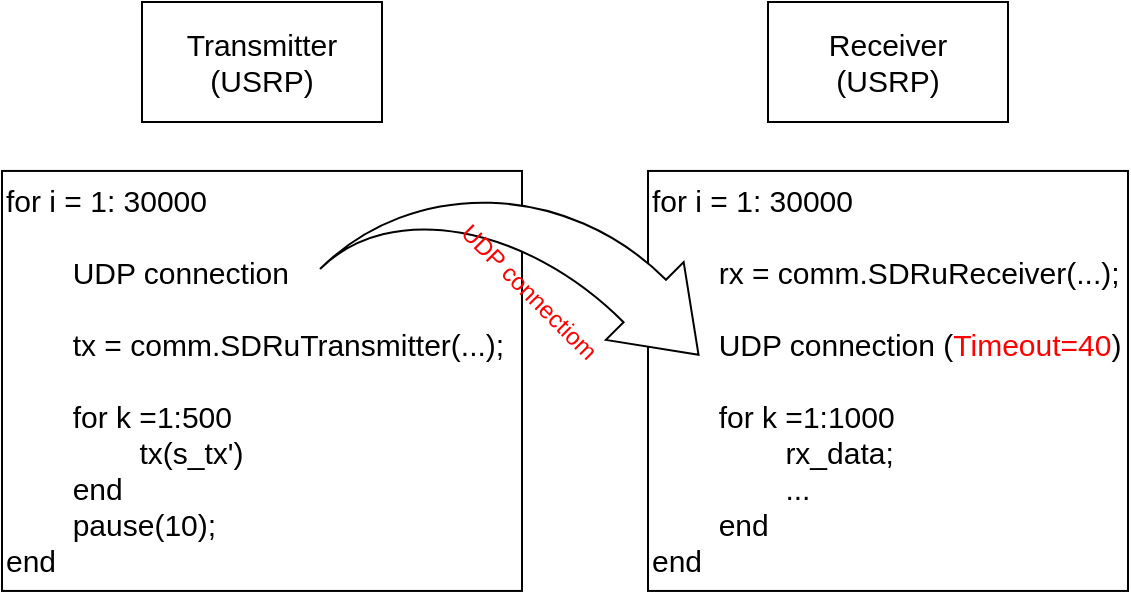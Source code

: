 <mxfile version="22.1.11" type="github">
  <diagram name="Page-1" id="gv2XXGUPY00xqv7m-K2-">
    <mxGraphModel dx="1050" dy="693" grid="1" gridSize="10" guides="1" tooltips="1" connect="1" arrows="1" fold="1" page="1" pageScale="1" pageWidth="827" pageHeight="1169" math="0" shadow="0">
      <root>
        <mxCell id="0" />
        <mxCell id="1" parent="0" />
        <mxCell id="AaFce5voz4AovUXJyXVV-1" value="Transmitter&lt;br&gt;(USRP)" style="rounded=0;whiteSpace=wrap;html=1;fontSize=15;" vertex="1" parent="1">
          <mxGeometry x="197" y="100" width="120" height="60" as="geometry" />
        </mxCell>
        <mxCell id="AaFce5voz4AovUXJyXVV-2" value="Receiver&lt;br style=&quot;border-color: var(--border-color); font-size: 15px;&quot;&gt;&lt;span style=&quot;font-size: 15px;&quot;&gt;(USRP)&lt;/span&gt;" style="rounded=0;whiteSpace=wrap;html=1;fontSize=15;" vertex="1" parent="1">
          <mxGeometry x="510" y="100" width="120" height="60" as="geometry" />
        </mxCell>
        <mxCell id="AaFce5voz4AovUXJyXVV-5" value="for i = 1: 30000&lt;br&gt;&lt;br style=&quot;border-color: var(--border-color); font-size: 15px;&quot;&gt;&lt;span style=&quot;white-space: pre; font-size: 15px;&quot;&gt;&#x9;&lt;/span&gt;UDP connection&lt;br style=&quot;font-size: 15px;&quot;&gt;&lt;span style=&quot;white-space: pre; font-size: 15px;&quot;&gt;&#x9;&lt;/span&gt;&lt;br style=&quot;font-size: 15px;&quot;&gt;&lt;span style=&quot;white-space: pre; font-size: 15px;&quot;&gt;&#x9;&lt;/span&gt;tx = comm.SDRuTransmitter(...);&lt;br style=&quot;font-size: 15px;&quot;&gt;&lt;span style=&quot;white-space: pre; font-size: 15px;&quot;&gt;&#x9;&lt;/span&gt;&lt;br&gt;&lt;span style=&quot;white-space: pre;&quot;&gt;&#x9;&lt;/span&gt;for k =1:500&lt;br style=&quot;font-size: 15px;&quot;&gt;&lt;span style=&quot;white-space: pre; font-size: 15px;&quot;&gt;&#x9;&lt;/span&gt;&lt;span style=&quot;white-space: pre; font-size: 15px;&quot;&gt;&#x9;&lt;/span&gt;tx(s_tx&#39;)&lt;br style=&quot;font-size: 15px;&quot;&gt;&lt;span style=&quot;white-space: pre; font-size: 15px;&quot;&gt;&#x9;&lt;/span&gt;end&lt;br style=&quot;font-size: 15px;&quot;&gt;&lt;span style=&quot;white-space: pre; font-size: 15px;&quot;&gt;&#x9;&lt;/span&gt;pause(10);&lt;br style=&quot;font-size: 15px;&quot;&gt;end" style="rounded=0;whiteSpace=wrap;html=1;align=left;horizontal=1;verticalAlign=top;fontSize=15;" vertex="1" parent="1">
          <mxGeometry x="127" y="184.47" width="260" height="210" as="geometry" />
        </mxCell>
        <mxCell id="AaFce5voz4AovUXJyXVV-6" value="&lt;font style=&quot;font-size: 15px;&quot;&gt;for i = 1: 30000&lt;br&gt;&lt;br&gt;&lt;span style=&quot;white-space: pre;&quot;&gt;&#x9;&lt;/span&gt;rx = comm.SDRuReceiver(...);&lt;br&gt;&lt;br&gt;&lt;span style=&quot;white-space: pre;&quot;&gt;&#x9;&lt;/span&gt;UDP connection (&lt;font color=&quot;#ff0000&quot;&gt;Timeout=40&lt;/font&gt;)&lt;br&gt;&lt;br&gt;&lt;span style=&quot;border-color: var(--border-color); font-size: 15px;&quot;&gt;&lt;span style=&quot;background-color: initial;&quot;&gt;&lt;span style=&quot;white-space: pre;&quot;&gt;&#x9;&lt;/span&gt;for k =1:1000&lt;br&gt;&lt;/span&gt;&lt;span style=&quot;background-color: initial;&quot;&gt;&lt;span style=&quot;white-space: pre;&quot;&gt;&#x9;&lt;/span&gt;&lt;span style=&quot;white-space: pre;&quot;&gt;&#x9;&lt;/span&gt;rx_data;&lt;br&gt;&lt;/span&gt;&lt;span style=&quot;background-color: initial;&quot;&gt;&lt;span style=&quot;white-space: pre;&quot;&gt;&#x9;&lt;/span&gt;&lt;span style=&quot;white-space: pre;&quot;&gt;&#x9;&lt;/span&gt;...&lt;br&gt;&lt;/span&gt;&lt;span style=&quot;background-color: initial;&quot;&gt;&lt;span style=&quot;white-space: pre;&quot;&gt;&#x9;&lt;/span&gt;end&lt;/span&gt;&lt;/span&gt;&lt;/font&gt;&lt;font style=&quot;font-size: 15px;&quot;&gt;&lt;br style=&quot;border-color: var(--border-color); font-size: 15px;&quot;&gt;end&lt;/font&gt;" style="rounded=0;whiteSpace=wrap;html=1;align=left;horizontal=1;verticalAlign=top;fontSize=15;" vertex="1" parent="1">
          <mxGeometry x="450" y="184.47" width="240" height="210" as="geometry" />
        </mxCell>
        <mxCell id="AaFce5voz4AovUXJyXVV-9" value="&lt;font color=&quot;#ff0000&quot;&gt;UDP connectiom&lt;/font&gt;" style="html=1;shadow=0;dashed=0;align=center;verticalAlign=middle;shape=mxgraph.arrows2.jumpInArrow;dy=15;dx=38;arrowHead=55;rotation=45;" vertex="1" parent="1">
          <mxGeometry x="308.3" y="179.7" width="164.11" height="131.05" as="geometry" />
        </mxCell>
      </root>
    </mxGraphModel>
  </diagram>
</mxfile>
